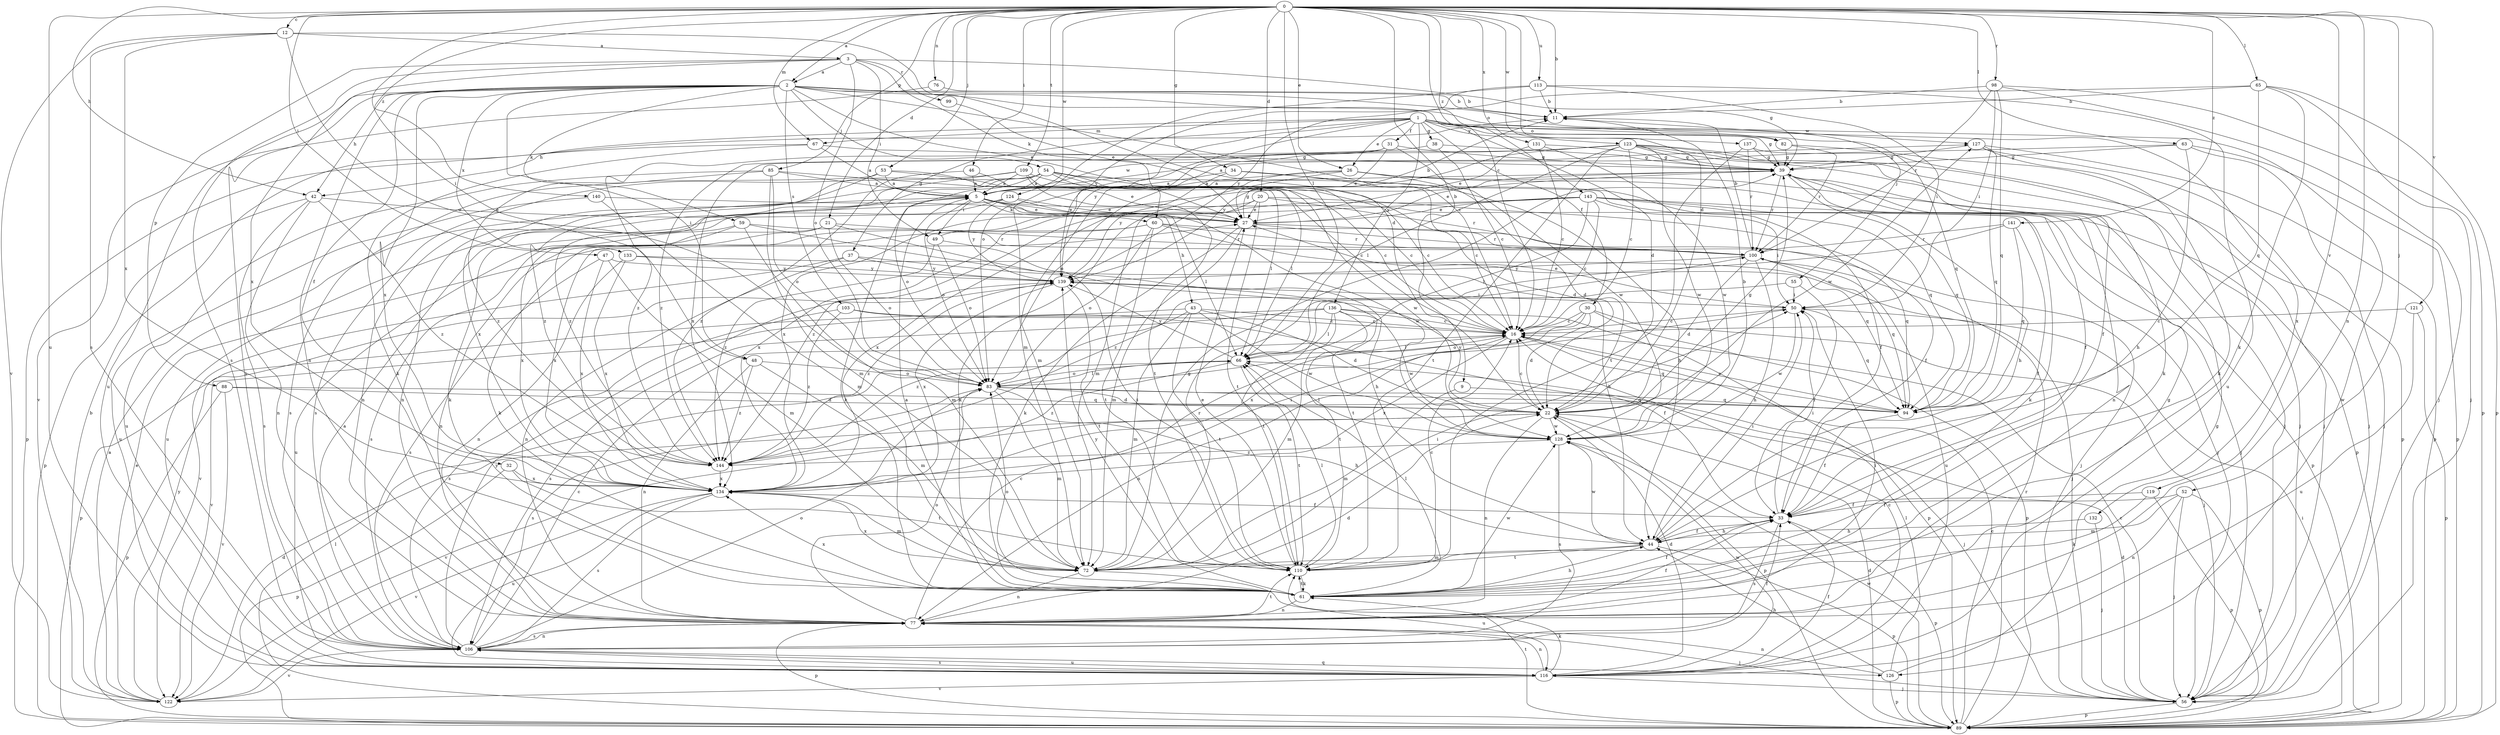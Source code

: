 strict digraph  {
0;
1;
2;
3;
5;
9;
11;
12;
16;
20;
21;
22;
26;
27;
30;
31;
32;
33;
34;
37;
38;
39;
42;
43;
44;
46;
47;
48;
49;
50;
52;
53;
54;
55;
56;
59;
60;
61;
63;
65;
66;
67;
72;
76;
77;
82;
83;
85;
88;
89;
94;
98;
99;
100;
103;
106;
109;
110;
113;
116;
119;
121;
122;
123;
124;
126;
127;
128;
131;
132;
133;
134;
136;
137;
139;
140;
141;
143;
144;
0 -> 2  [label=a];
0 -> 9  [label=b];
0 -> 11  [label=b];
0 -> 12  [label=c];
0 -> 16  [label=c];
0 -> 20  [label=d];
0 -> 21  [label=d];
0 -> 22  [label=d];
0 -> 26  [label=e];
0 -> 34  [label=g];
0 -> 42  [label=h];
0 -> 46  [label=i];
0 -> 47  [label=i];
0 -> 48  [label=i];
0 -> 52  [label=j];
0 -> 53  [label=j];
0 -> 63  [label=l];
0 -> 65  [label=l];
0 -> 66  [label=l];
0 -> 67  [label=m];
0 -> 76  [label=n];
0 -> 77  [label=n];
0 -> 85  [label=p];
0 -> 98  [label=r];
0 -> 109  [label=t];
0 -> 113  [label=u];
0 -> 116  [label=u];
0 -> 119  [label=v];
0 -> 121  [label=v];
0 -> 123  [label=w];
0 -> 124  [label=w];
0 -> 131  [label=x];
0 -> 140  [label=z];
0 -> 141  [label=z];
0 -> 143  [label=z];
1 -> 26  [label=e];
1 -> 30  [label=f];
1 -> 31  [label=f];
1 -> 37  [label=g];
1 -> 38  [label=g];
1 -> 39  [label=g];
1 -> 42  [label=h];
1 -> 67  [label=m];
1 -> 72  [label=m];
1 -> 82  [label=o];
1 -> 94  [label=q];
1 -> 126  [label=w];
1 -> 132  [label=x];
1 -> 136  [label=y];
1 -> 137  [label=y];
1 -> 139  [label=y];
2 -> 11  [label=b];
2 -> 16  [label=c];
2 -> 22  [label=d];
2 -> 27  [label=e];
2 -> 32  [label=f];
2 -> 42  [label=h];
2 -> 48  [label=i];
2 -> 54  [label=j];
2 -> 55  [label=j];
2 -> 59  [label=k];
2 -> 77  [label=n];
2 -> 82  [label=o];
2 -> 103  [label=s];
2 -> 106  [label=s];
2 -> 116  [label=u];
2 -> 133  [label=x];
2 -> 134  [label=x];
3 -> 2  [label=a];
3 -> 39  [label=g];
3 -> 49  [label=i];
3 -> 60  [label=k];
3 -> 83  [label=o];
3 -> 88  [label=p];
3 -> 99  [label=r];
3 -> 106  [label=s];
3 -> 134  [label=x];
5 -> 27  [label=e];
5 -> 43  [label=h];
5 -> 49  [label=i];
5 -> 56  [label=j];
5 -> 60  [label=k];
5 -> 61  [label=k];
5 -> 66  [label=l];
5 -> 83  [label=o];
5 -> 127  [label=w];
9 -> 72  [label=m];
9 -> 94  [label=q];
11 -> 127  [label=w];
12 -> 3  [label=a];
12 -> 22  [label=d];
12 -> 83  [label=o];
12 -> 106  [label=s];
12 -> 122  [label=v];
12 -> 134  [label=x];
16 -> 66  [label=l];
16 -> 77  [label=n];
16 -> 94  [label=q];
16 -> 134  [label=x];
20 -> 27  [label=e];
20 -> 33  [label=f];
20 -> 61  [label=k];
20 -> 100  [label=r];
20 -> 110  [label=t];
20 -> 134  [label=x];
21 -> 77  [label=n];
21 -> 83  [label=o];
21 -> 100  [label=r];
21 -> 106  [label=s];
21 -> 110  [label=t];
22 -> 16  [label=c];
22 -> 39  [label=g];
22 -> 77  [label=n];
22 -> 89  [label=p];
22 -> 122  [label=v];
22 -> 127  [label=w];
22 -> 128  [label=w];
22 -> 139  [label=y];
26 -> 5  [label=a];
26 -> 22  [label=d];
26 -> 33  [label=f];
26 -> 72  [label=m];
26 -> 89  [label=p];
26 -> 134  [label=x];
27 -> 11  [label=b];
27 -> 61  [label=k];
27 -> 72  [label=m];
27 -> 94  [label=q];
27 -> 100  [label=r];
30 -> 16  [label=c];
30 -> 22  [label=d];
30 -> 56  [label=j];
30 -> 83  [label=o];
30 -> 89  [label=p];
30 -> 134  [label=x];
31 -> 27  [label=e];
31 -> 39  [label=g];
31 -> 72  [label=m];
31 -> 128  [label=w];
31 -> 144  [label=z];
32 -> 89  [label=p];
32 -> 110  [label=t];
32 -> 134  [label=x];
33 -> 44  [label=h];
33 -> 50  [label=i];
33 -> 89  [label=p];
33 -> 106  [label=s];
34 -> 5  [label=a];
34 -> 16  [label=c];
34 -> 44  [label=h];
34 -> 139  [label=y];
37 -> 77  [label=n];
37 -> 110  [label=t];
37 -> 122  [label=v];
37 -> 139  [label=y];
38 -> 16  [label=c];
38 -> 39  [label=g];
38 -> 144  [label=z];
39 -> 5  [label=a];
39 -> 27  [label=e];
39 -> 44  [label=h];
39 -> 77  [label=n];
39 -> 94  [label=q];
39 -> 100  [label=r];
42 -> 27  [label=e];
42 -> 77  [label=n];
42 -> 89  [label=p];
42 -> 106  [label=s];
42 -> 144  [label=z];
43 -> 16  [label=c];
43 -> 22  [label=d];
43 -> 72  [label=m];
43 -> 89  [label=p];
43 -> 110  [label=t];
43 -> 128  [label=w];
43 -> 144  [label=z];
44 -> 33  [label=f];
44 -> 50  [label=i];
44 -> 72  [label=m];
44 -> 89  [label=p];
44 -> 110  [label=t];
44 -> 128  [label=w];
46 -> 5  [label=a];
46 -> 16  [label=c];
46 -> 144  [label=z];
47 -> 72  [label=m];
47 -> 106  [label=s];
47 -> 134  [label=x];
47 -> 139  [label=y];
48 -> 72  [label=m];
48 -> 77  [label=n];
48 -> 83  [label=o];
48 -> 144  [label=z];
49 -> 39  [label=g];
49 -> 44  [label=h];
49 -> 83  [label=o];
49 -> 144  [label=z];
50 -> 16  [label=c];
50 -> 27  [label=e];
50 -> 94  [label=q];
50 -> 128  [label=w];
52 -> 33  [label=f];
52 -> 56  [label=j];
52 -> 72  [label=m];
52 -> 77  [label=n];
52 -> 89  [label=p];
53 -> 5  [label=a];
53 -> 16  [label=c];
53 -> 66  [label=l];
53 -> 106  [label=s];
53 -> 144  [label=z];
54 -> 5  [label=a];
54 -> 16  [label=c];
54 -> 22  [label=d];
54 -> 33  [label=f];
54 -> 77  [label=n];
54 -> 83  [label=o];
54 -> 94  [label=q];
54 -> 128  [label=w];
54 -> 134  [label=x];
54 -> 144  [label=z];
55 -> 33  [label=f];
55 -> 50  [label=i];
55 -> 110  [label=t];
56 -> 16  [label=c];
56 -> 22  [label=d];
56 -> 89  [label=p];
59 -> 44  [label=h];
59 -> 72  [label=m];
59 -> 100  [label=r];
59 -> 116  [label=u];
59 -> 134  [label=x];
60 -> 56  [label=j];
60 -> 61  [label=k];
60 -> 83  [label=o];
60 -> 94  [label=q];
60 -> 100  [label=r];
60 -> 110  [label=t];
60 -> 134  [label=x];
61 -> 5  [label=a];
61 -> 33  [label=f];
61 -> 44  [label=h];
61 -> 66  [label=l];
61 -> 77  [label=n];
61 -> 83  [label=o];
61 -> 110  [label=t];
61 -> 128  [label=w];
61 -> 134  [label=x];
61 -> 139  [label=y];
63 -> 5  [label=a];
63 -> 39  [label=g];
63 -> 44  [label=h];
63 -> 56  [label=j];
63 -> 89  [label=p];
65 -> 11  [label=b];
65 -> 56  [label=j];
65 -> 61  [label=k];
65 -> 89  [label=p];
65 -> 94  [label=q];
65 -> 139  [label=y];
66 -> 83  [label=o];
66 -> 110  [label=t];
66 -> 139  [label=y];
66 -> 144  [label=z];
67 -> 5  [label=a];
67 -> 39  [label=g];
67 -> 61  [label=k];
67 -> 89  [label=p];
72 -> 39  [label=g];
72 -> 50  [label=i];
72 -> 77  [label=n];
72 -> 100  [label=r];
72 -> 116  [label=u];
72 -> 134  [label=x];
76 -> 11  [label=b];
76 -> 122  [label=v];
77 -> 16  [label=c];
77 -> 22  [label=d];
77 -> 33  [label=f];
77 -> 39  [label=g];
77 -> 50  [label=i];
77 -> 56  [label=j];
77 -> 83  [label=o];
77 -> 89  [label=p];
77 -> 106  [label=s];
77 -> 110  [label=t];
82 -> 39  [label=g];
82 -> 56  [label=j];
82 -> 100  [label=r];
83 -> 22  [label=d];
83 -> 44  [label=h];
83 -> 56  [label=j];
83 -> 66  [label=l];
83 -> 72  [label=m];
83 -> 94  [label=q];
83 -> 106  [label=s];
85 -> 5  [label=a];
85 -> 27  [label=e];
85 -> 72  [label=m];
85 -> 83  [label=o];
85 -> 116  [label=u];
85 -> 144  [label=z];
88 -> 22  [label=d];
88 -> 89  [label=p];
88 -> 94  [label=q];
88 -> 122  [label=v];
89 -> 16  [label=c];
89 -> 22  [label=d];
89 -> 50  [label=i];
89 -> 66  [label=l];
89 -> 100  [label=r];
89 -> 110  [label=t];
89 -> 128  [label=w];
94 -> 16  [label=c];
94 -> 33  [label=f];
98 -> 11  [label=b];
98 -> 50  [label=i];
98 -> 56  [label=j];
98 -> 89  [label=p];
98 -> 94  [label=q];
98 -> 100  [label=r];
99 -> 27  [label=e];
100 -> 11  [label=b];
100 -> 22  [label=d];
100 -> 44  [label=h];
100 -> 94  [label=q];
100 -> 116  [label=u];
100 -> 139  [label=y];
103 -> 16  [label=c];
103 -> 33  [label=f];
103 -> 106  [label=s];
103 -> 144  [label=z];
106 -> 5  [label=a];
106 -> 16  [label=c];
106 -> 33  [label=f];
106 -> 77  [label=n];
106 -> 83  [label=o];
106 -> 116  [label=u];
106 -> 122  [label=v];
106 -> 139  [label=y];
106 -> 126  [label=q];
109 -> 5  [label=a];
109 -> 16  [label=c];
109 -> 66  [label=l];
109 -> 77  [label=n];
109 -> 106  [label=s];
109 -> 110  [label=t];
110 -> 16  [label=c];
110 -> 27  [label=e];
110 -> 61  [label=k];
110 -> 66  [label=l];
113 -> 11  [label=b];
113 -> 50  [label=i];
113 -> 83  [label=o];
113 -> 116  [label=u];
113 -> 139  [label=y];
116 -> 16  [label=c];
116 -> 22  [label=d];
116 -> 33  [label=f];
116 -> 56  [label=j];
116 -> 61  [label=k];
116 -> 77  [label=n];
116 -> 106  [label=s];
116 -> 122  [label=v];
116 -> 128  [label=w];
119 -> 33  [label=f];
119 -> 61  [label=k];
119 -> 89  [label=p];
121 -> 16  [label=c];
121 -> 89  [label=p];
121 -> 116  [label=u];
122 -> 5  [label=a];
122 -> 11  [label=b];
122 -> 22  [label=d];
122 -> 27  [label=e];
122 -> 139  [label=y];
123 -> 16  [label=c];
123 -> 33  [label=f];
123 -> 39  [label=g];
123 -> 56  [label=j];
123 -> 61  [label=k];
123 -> 66  [label=l];
123 -> 83  [label=o];
123 -> 89  [label=p];
123 -> 110  [label=t];
123 -> 128  [label=w];
123 -> 134  [label=x];
123 -> 139  [label=y];
124 -> 27  [label=e];
124 -> 61  [label=k];
124 -> 116  [label=u];
124 -> 128  [label=w];
124 -> 139  [label=y];
126 -> 39  [label=g];
126 -> 44  [label=h];
126 -> 66  [label=l];
126 -> 77  [label=n];
126 -> 89  [label=p];
127 -> 39  [label=g];
127 -> 56  [label=j];
127 -> 61  [label=k];
127 -> 89  [label=p];
127 -> 94  [label=q];
128 -> 11  [label=b];
128 -> 66  [label=l];
128 -> 106  [label=s];
128 -> 144  [label=z];
131 -> 16  [label=c];
131 -> 27  [label=e];
131 -> 39  [label=g];
131 -> 128  [label=w];
132 -> 44  [label=h];
132 -> 56  [label=j];
133 -> 56  [label=j];
133 -> 77  [label=n];
133 -> 134  [label=x];
133 -> 139  [label=y];
134 -> 33  [label=f];
134 -> 50  [label=i];
134 -> 72  [label=m];
134 -> 106  [label=s];
134 -> 116  [label=u];
134 -> 122  [label=v];
136 -> 16  [label=c];
136 -> 66  [label=l];
136 -> 72  [label=m];
136 -> 89  [label=p];
136 -> 106  [label=s];
136 -> 110  [label=t];
136 -> 122  [label=v];
136 -> 128  [label=w];
137 -> 39  [label=g];
137 -> 56  [label=j];
137 -> 100  [label=r];
137 -> 110  [label=t];
139 -> 50  [label=i];
139 -> 110  [label=t];
139 -> 134  [label=x];
139 -> 144  [label=z];
140 -> 27  [label=e];
140 -> 72  [label=m];
140 -> 116  [label=u];
141 -> 33  [label=f];
141 -> 94  [label=q];
141 -> 100  [label=r];
141 -> 144  [label=z];
143 -> 16  [label=c];
143 -> 27  [label=e];
143 -> 50  [label=i];
143 -> 56  [label=j];
143 -> 61  [label=k];
143 -> 66  [label=l];
143 -> 89  [label=p];
143 -> 134  [label=x];
143 -> 144  [label=z];
144 -> 134  [label=x];
}
